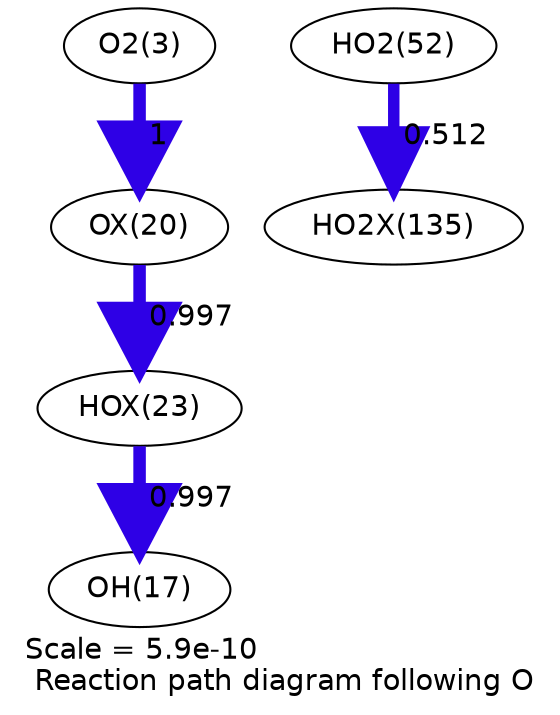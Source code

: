 digraph reaction_paths {
center=1;
s5 -> s55[fontname="Helvetica", penwidth=6, arrowsize=3, color="0.7, 1.5, 0.9"
, label=" 1"];
s55 -> s58[fontname="Helvetica", penwidth=6, arrowsize=3, color="0.7, 1.5, 0.9"
, label=" 0.997"];
s58 -> s19[fontname="Helvetica", penwidth=6, arrowsize=3, color="0.7, 1.5, 0.9"
, label=" 0.997"];
s21 -> s79[fontname="Helvetica", penwidth=5.49, arrowsize=2.75, color="0.7, 1.01, 0.9"
, label=" 0.512"];
s5 [ fontname="Helvetica", label="O2(3)"];
s19 [ fontname="Helvetica", label="OH(17)"];
s21 [ fontname="Helvetica", label="HO2(52)"];
s55 [ fontname="Helvetica", label="OX(20)"];
s58 [ fontname="Helvetica", label="HOX(23)"];
s79 [ fontname="Helvetica", label="HO2X(135)"];
 label = "Scale = 5.9e-10\l Reaction path diagram following O";
 fontname = "Helvetica";
}
